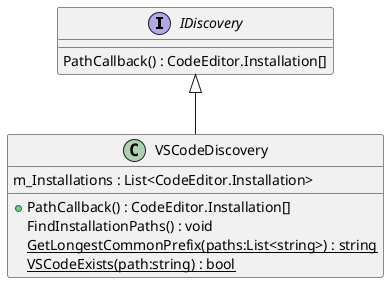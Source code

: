 @startuml
interface IDiscovery {
    PathCallback() : CodeEditor.Installation[]
}
class VSCodeDiscovery {
    m_Installations : List<CodeEditor.Installation>
    + PathCallback() : CodeEditor.Installation[]
    FindInstallationPaths() : void
    {static} GetLongestCommonPrefix(paths:List<string>) : string
    {static} VSCodeExists(path:string) : bool
}
IDiscovery <|-- VSCodeDiscovery
@enduml
